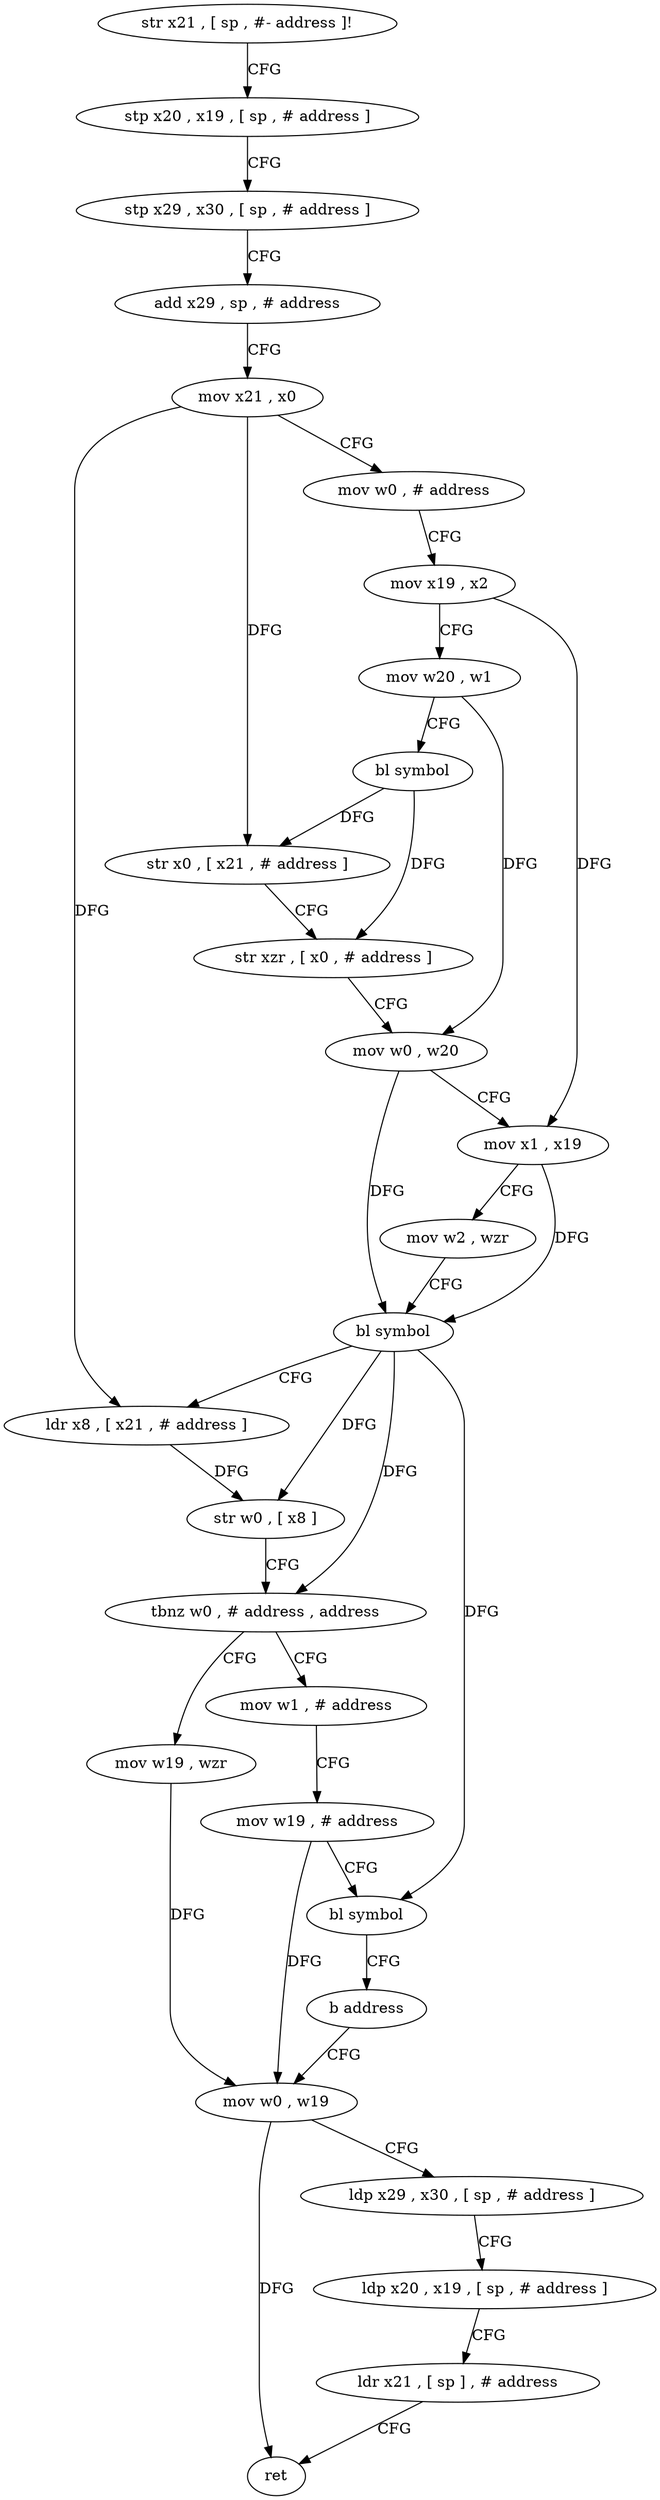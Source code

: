 digraph "func" {
"4220376" [label = "str x21 , [ sp , #- address ]!" ]
"4220380" [label = "stp x20 , x19 , [ sp , # address ]" ]
"4220384" [label = "stp x29 , x30 , [ sp , # address ]" ]
"4220388" [label = "add x29 , sp , # address" ]
"4220392" [label = "mov x21 , x0" ]
"4220396" [label = "mov w0 , # address" ]
"4220400" [label = "mov x19 , x2" ]
"4220404" [label = "mov w20 , w1" ]
"4220408" [label = "bl symbol" ]
"4220412" [label = "str x0 , [ x21 , # address ]" ]
"4220416" [label = "str xzr , [ x0 , # address ]" ]
"4220420" [label = "mov w0 , w20" ]
"4220424" [label = "mov x1 , x19" ]
"4220428" [label = "mov w2 , wzr" ]
"4220432" [label = "bl symbol" ]
"4220436" [label = "ldr x8 , [ x21 , # address ]" ]
"4220440" [label = "str w0 , [ x8 ]" ]
"4220444" [label = "tbnz w0 , # address , address" ]
"4220464" [label = "mov w19 , wzr" ]
"4220448" [label = "mov w1 , # address" ]
"4220468" [label = "mov w0 , w19" ]
"4220452" [label = "mov w19 , # address" ]
"4220456" [label = "bl symbol" ]
"4220460" [label = "b address" ]
"4220472" [label = "ldp x29 , x30 , [ sp , # address ]" ]
"4220476" [label = "ldp x20 , x19 , [ sp , # address ]" ]
"4220480" [label = "ldr x21 , [ sp ] , # address" ]
"4220484" [label = "ret" ]
"4220376" -> "4220380" [ label = "CFG" ]
"4220380" -> "4220384" [ label = "CFG" ]
"4220384" -> "4220388" [ label = "CFG" ]
"4220388" -> "4220392" [ label = "CFG" ]
"4220392" -> "4220396" [ label = "CFG" ]
"4220392" -> "4220412" [ label = "DFG" ]
"4220392" -> "4220436" [ label = "DFG" ]
"4220396" -> "4220400" [ label = "CFG" ]
"4220400" -> "4220404" [ label = "CFG" ]
"4220400" -> "4220424" [ label = "DFG" ]
"4220404" -> "4220408" [ label = "CFG" ]
"4220404" -> "4220420" [ label = "DFG" ]
"4220408" -> "4220412" [ label = "DFG" ]
"4220408" -> "4220416" [ label = "DFG" ]
"4220412" -> "4220416" [ label = "CFG" ]
"4220416" -> "4220420" [ label = "CFG" ]
"4220420" -> "4220424" [ label = "CFG" ]
"4220420" -> "4220432" [ label = "DFG" ]
"4220424" -> "4220428" [ label = "CFG" ]
"4220424" -> "4220432" [ label = "DFG" ]
"4220428" -> "4220432" [ label = "CFG" ]
"4220432" -> "4220436" [ label = "CFG" ]
"4220432" -> "4220440" [ label = "DFG" ]
"4220432" -> "4220444" [ label = "DFG" ]
"4220432" -> "4220456" [ label = "DFG" ]
"4220436" -> "4220440" [ label = "DFG" ]
"4220440" -> "4220444" [ label = "CFG" ]
"4220444" -> "4220464" [ label = "CFG" ]
"4220444" -> "4220448" [ label = "CFG" ]
"4220464" -> "4220468" [ label = "DFG" ]
"4220448" -> "4220452" [ label = "CFG" ]
"4220468" -> "4220472" [ label = "CFG" ]
"4220468" -> "4220484" [ label = "DFG" ]
"4220452" -> "4220456" [ label = "CFG" ]
"4220452" -> "4220468" [ label = "DFG" ]
"4220456" -> "4220460" [ label = "CFG" ]
"4220460" -> "4220468" [ label = "CFG" ]
"4220472" -> "4220476" [ label = "CFG" ]
"4220476" -> "4220480" [ label = "CFG" ]
"4220480" -> "4220484" [ label = "CFG" ]
}
